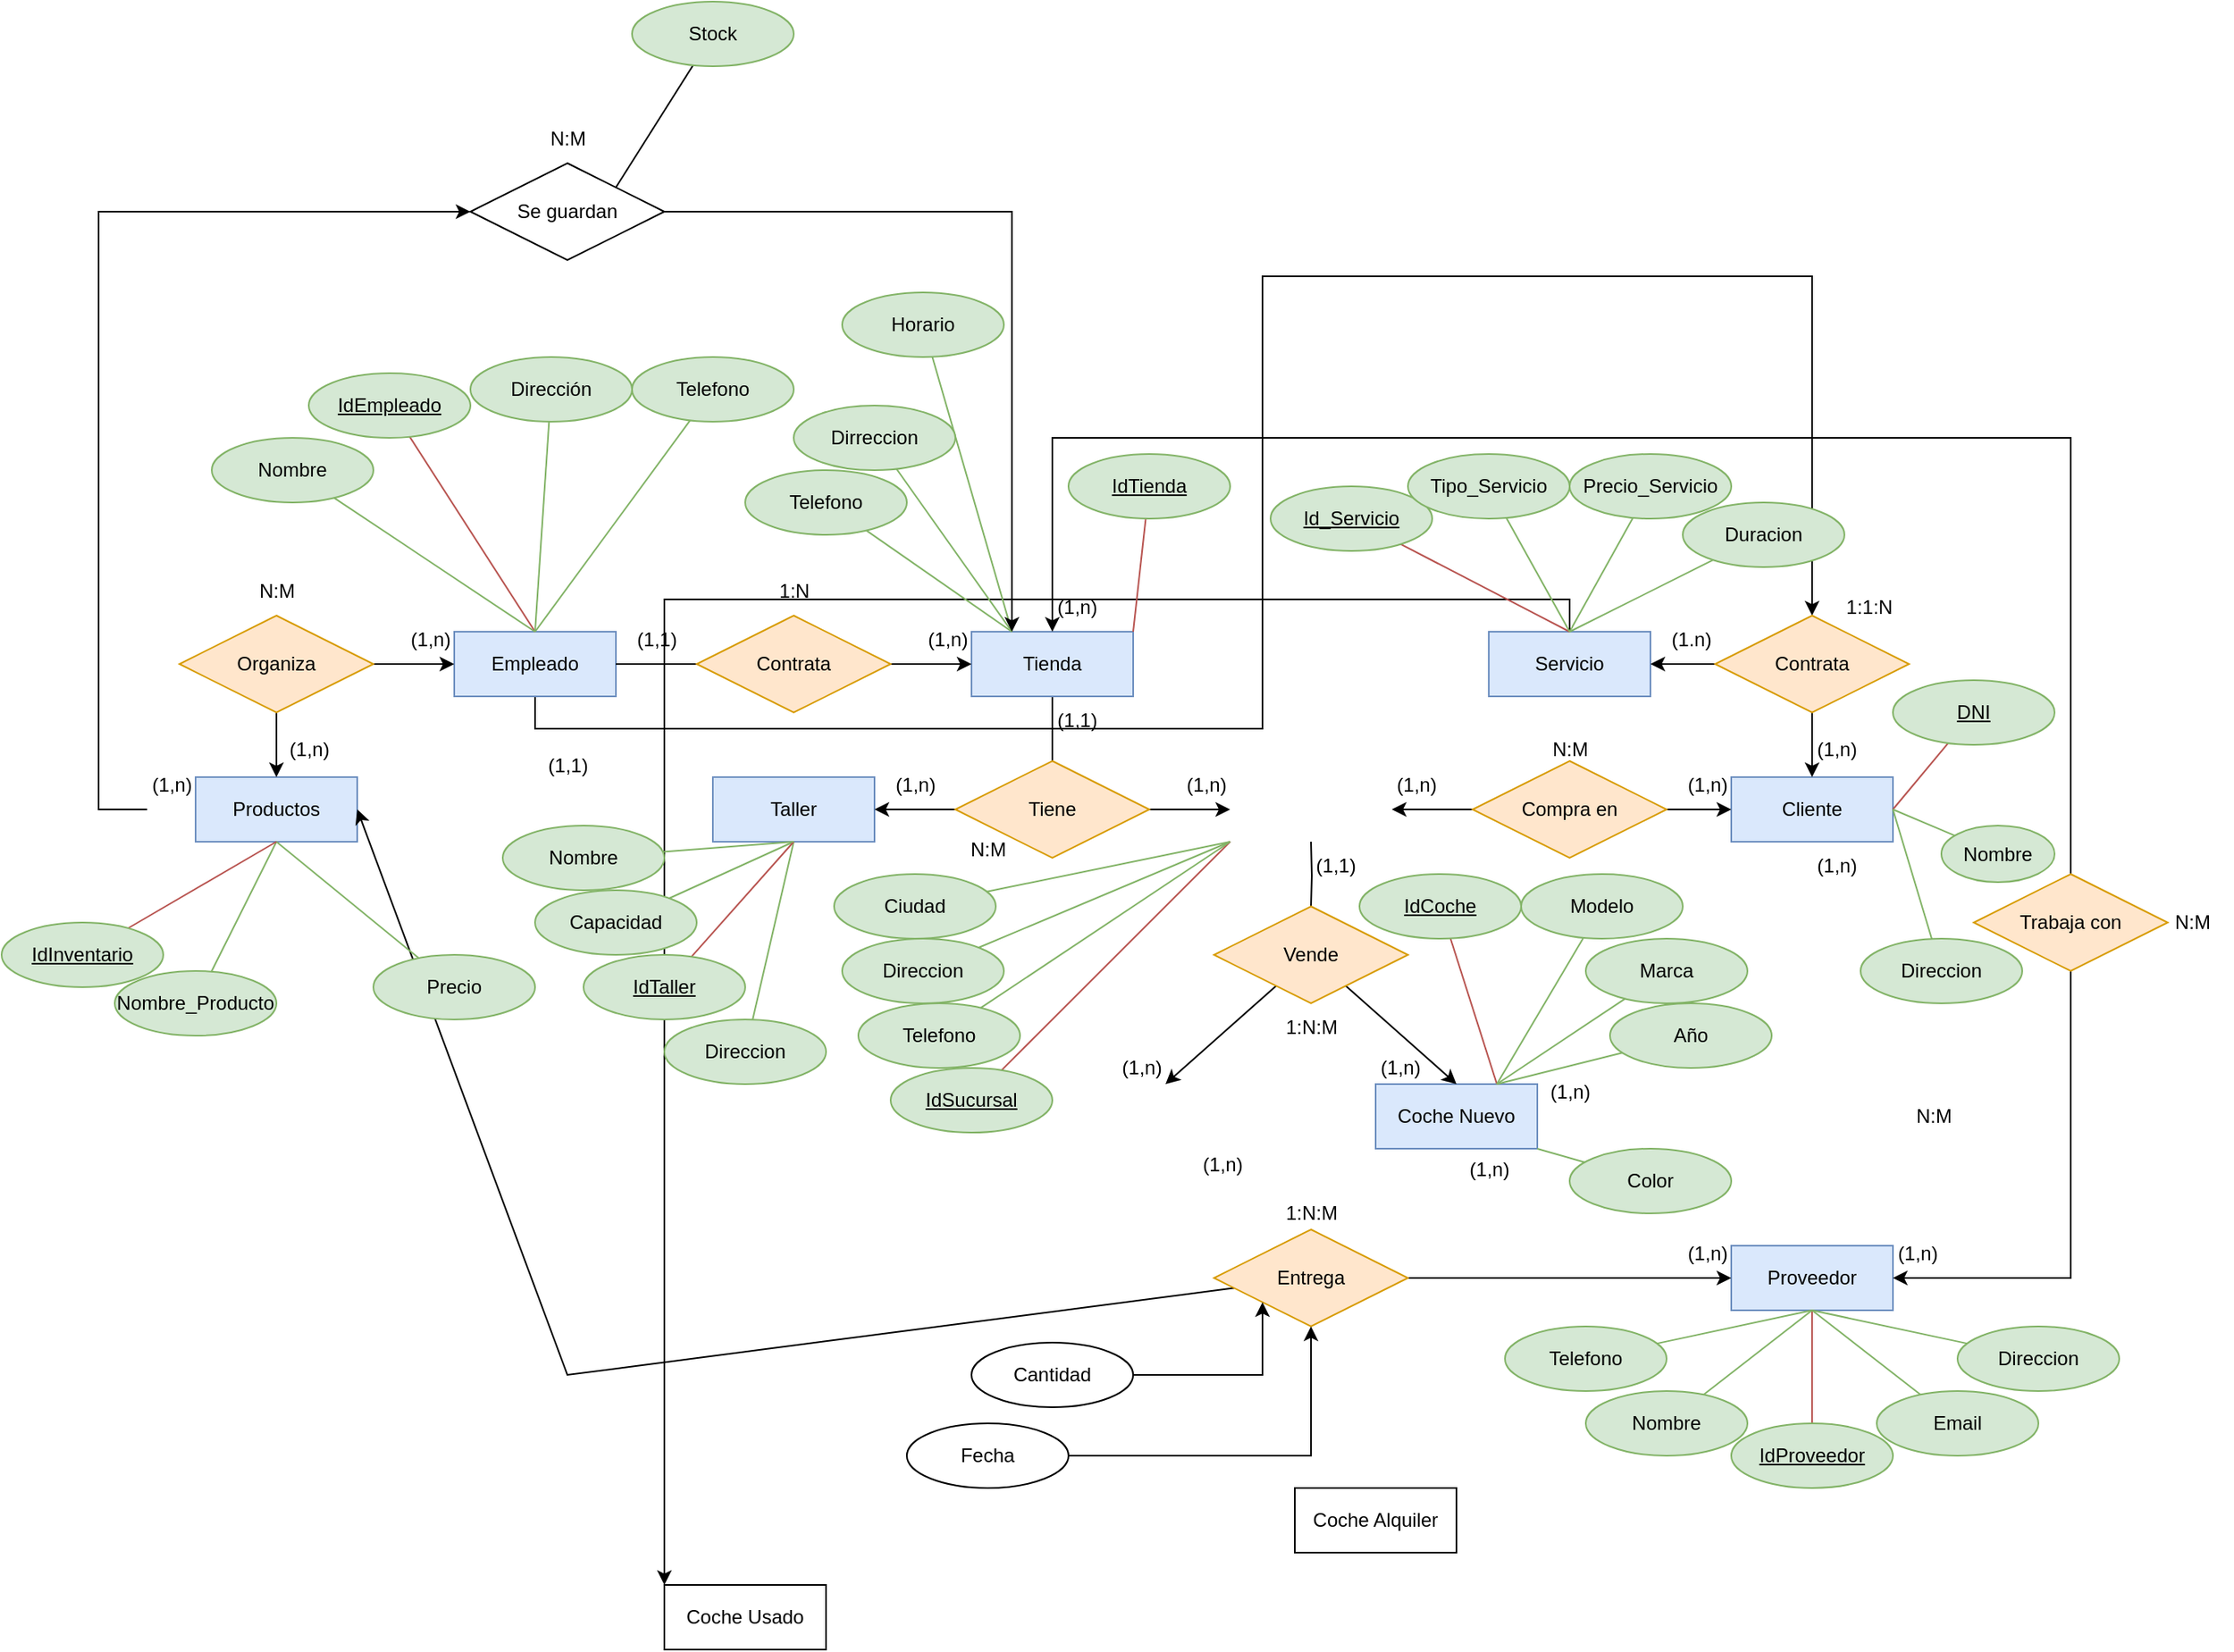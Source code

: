 <mxfile version="24.7.17">
  <diagram id="R2lEEEUBdFMjLlhIrx00" name="Page-1">
    <mxGraphModel dx="2339" dy="1907" grid="1" gridSize="10" guides="1" tooltips="1" connect="1" arrows="1" fold="1" page="1" pageScale="1" pageWidth="850" pageHeight="1100" math="0" shadow="0" extFonts="Permanent Marker^https://fonts.googleapis.com/css?family=Permanent+Marker">
      <root>
        <mxCell id="0" />
        <mxCell id="1" parent="0" />
        <mxCell id="rxMDEduAaEeOasgBpTJK-5" style="edgeStyle=orthogonalEdgeStyle;rounded=0;orthogonalLoop=1;jettySize=auto;html=1;" edge="1" parent="1" target="rxMDEduAaEeOasgBpTJK-4">
          <mxGeometry relative="1" as="geometry">
            <mxPoint x="-530" y="290.0" as="sourcePoint" />
            <mxPoint x="-360" y="-80" as="targetPoint" />
            <Array as="points">
              <mxPoint x="-560" y="290" />
              <mxPoint x="-560" y="-80" />
            </Array>
          </mxGeometry>
        </mxCell>
        <mxCell id="LQaVwW1T5oUffvL5DdlT-1" value="Productos" style="whiteSpace=wrap;html=1;align=center;fillColor=#dae8fc;strokeColor=#6c8ebf;" parent="1" vertex="1">
          <mxGeometry x="-500" y="270" width="100" height="40" as="geometry" />
        </mxCell>
        <mxCell id="rxMDEduAaEeOasgBpTJK-11" style="edgeStyle=orthogonalEdgeStyle;rounded=0;orthogonalLoop=1;jettySize=auto;html=1;" edge="1" parent="1" source="LQaVwW1T5oUffvL5DdlT-2" target="LQaVwW1T5oUffvL5DdlT-21">
          <mxGeometry relative="1" as="geometry">
            <mxPoint x="190" y="230" as="targetPoint" />
            <Array as="points">
              <mxPoint x="-290" y="240" />
              <mxPoint x="160" y="240" />
              <mxPoint x="160" y="-40" />
              <mxPoint x="500" y="-40" />
            </Array>
          </mxGeometry>
        </mxCell>
        <mxCell id="LQaVwW1T5oUffvL5DdlT-2" value="Empleado" style="whiteSpace=wrap;html=1;align=center;fillColor=#dae8fc;strokeColor=#6c8ebf;" parent="1" vertex="1">
          <mxGeometry x="-340" y="180" width="100" height="40" as="geometry" />
        </mxCell>
        <mxCell id="rxMDEduAaEeOasgBpTJK-24" style="edgeStyle=orthogonalEdgeStyle;rounded=0;orthogonalLoop=1;jettySize=auto;html=1;" edge="1" parent="1" source="LQaVwW1T5oUffvL5DdlT-3" target="rxMDEduAaEeOasgBpTJK-22">
          <mxGeometry relative="1" as="geometry">
            <Array as="points">
              <mxPoint x="350" y="160" />
              <mxPoint x="-210" y="160" />
            </Array>
          </mxGeometry>
        </mxCell>
        <mxCell id="LQaVwW1T5oUffvL5DdlT-3" value="Servicio" style="whiteSpace=wrap;html=1;align=center;fillColor=#dae8fc;strokeColor=#6c8ebf;" parent="1" vertex="1">
          <mxGeometry x="300" y="180" width="100" height="40" as="geometry" />
        </mxCell>
        <mxCell id="LQaVwW1T5oUffvL5DdlT-4" value="Taller" style="whiteSpace=wrap;html=1;align=center;fillColor=#dae8fc;strokeColor=#6c8ebf;" parent="1" vertex="1">
          <mxGeometry x="-180" y="270" width="100" height="40" as="geometry" />
        </mxCell>
        <mxCell id="LQaVwW1T5oUffvL5DdlT-34" style="edgeStyle=orthogonalEdgeStyle;rounded=0;orthogonalLoop=1;jettySize=auto;html=1;endArrow=none;endFill=0;" parent="1" target="LQaVwW1T5oUffvL5DdlT-26" edge="1">
          <mxGeometry relative="1" as="geometry">
            <mxPoint x="190" y="310" as="sourcePoint" />
          </mxGeometry>
        </mxCell>
        <mxCell id="LQaVwW1T5oUffvL5DdlT-28" style="edgeStyle=orthogonalEdgeStyle;rounded=0;orthogonalLoop=1;jettySize=auto;html=1;endArrow=none;endFill=0;" parent="1" source="LQaVwW1T5oUffvL5DdlT-6" target="LQaVwW1T5oUffvL5DdlT-27" edge="1">
          <mxGeometry relative="1" as="geometry" />
        </mxCell>
        <mxCell id="LQaVwW1T5oUffvL5DdlT-6" value="Tienda" style="whiteSpace=wrap;html=1;align=center;fillColor=#dae8fc;strokeColor=#6c8ebf;" parent="1" vertex="1">
          <mxGeometry x="-20" y="180" width="100" height="40" as="geometry" />
        </mxCell>
        <mxCell id="LQaVwW1T5oUffvL5DdlT-7" value="Cliente" style="whiteSpace=wrap;html=1;align=center;fillColor=#dae8fc;strokeColor=#6c8ebf;" parent="1" vertex="1">
          <mxGeometry x="450" y="270" width="100" height="40" as="geometry" />
        </mxCell>
        <mxCell id="LQaVwW1T5oUffvL5DdlT-8" value="Proveedor" style="whiteSpace=wrap;html=1;align=center;fillColor=#dae8fc;strokeColor=#6c8ebf;" parent="1" vertex="1">
          <mxGeometry x="450" y="560" width="100" height="40" as="geometry" />
        </mxCell>
        <mxCell id="LQaVwW1T5oUffvL5DdlT-10" value="Coche Nuevo" style="whiteSpace=wrap;html=1;align=center;fillColor=#dae8fc;strokeColor=#6c8ebf;" parent="1" vertex="1">
          <mxGeometry x="230" y="460" width="100" height="40" as="geometry" />
        </mxCell>
        <mxCell id="LQaVwW1T5oUffvL5DdlT-58" style="rounded=0;orthogonalLoop=1;jettySize=auto;html=1;entryX=1;entryY=0.5;entryDx=0;entryDy=0;" parent="1" source="LQaVwW1T5oUffvL5DdlT-19" target="LQaVwW1T5oUffvL5DdlT-1" edge="1">
          <mxGeometry relative="1" as="geometry">
            <mxPoint x="-490" y="320" as="targetPoint" />
            <Array as="points">
              <mxPoint x="-270" y="640" />
            </Array>
          </mxGeometry>
        </mxCell>
        <mxCell id="LQaVwW1T5oUffvL5DdlT-177" style="edgeStyle=orthogonalEdgeStyle;rounded=0;orthogonalLoop=1;jettySize=auto;html=1;" parent="1" source="LQaVwW1T5oUffvL5DdlT-19" target="LQaVwW1T5oUffvL5DdlT-8" edge="1">
          <mxGeometry relative="1" as="geometry" />
        </mxCell>
        <mxCell id="LQaVwW1T5oUffvL5DdlT-19" value="Entrega" style="shape=rhombus;perimeter=rhombusPerimeter;whiteSpace=wrap;html=1;align=center;fillColor=#ffe6cc;strokeColor=#d79b00;" parent="1" vertex="1">
          <mxGeometry x="130" y="550" width="120" height="60" as="geometry" />
        </mxCell>
        <mxCell id="LQaVwW1T5oUffvL5DdlT-55" style="edgeStyle=orthogonalEdgeStyle;rounded=0;orthogonalLoop=1;jettySize=auto;html=1;entryX=0.5;entryY=0;entryDx=0;entryDy=0;" parent="1" source="LQaVwW1T5oUffvL5DdlT-20" target="LQaVwW1T5oUffvL5DdlT-1" edge="1">
          <mxGeometry relative="1" as="geometry" />
        </mxCell>
        <mxCell id="LQaVwW1T5oUffvL5DdlT-91" style="edgeStyle=orthogonalEdgeStyle;rounded=0;orthogonalLoop=1;jettySize=auto;html=1;entryX=0;entryY=0.5;entryDx=0;entryDy=0;" parent="1" source="LQaVwW1T5oUffvL5DdlT-20" target="LQaVwW1T5oUffvL5DdlT-2" edge="1">
          <mxGeometry relative="1" as="geometry" />
        </mxCell>
        <mxCell id="LQaVwW1T5oUffvL5DdlT-20" value="Organiza" style="shape=rhombus;perimeter=rhombusPerimeter;whiteSpace=wrap;html=1;align=center;fillColor=#ffe6cc;strokeColor=#d79b00;" parent="1" vertex="1">
          <mxGeometry x="-510" y="170" width="120" height="60" as="geometry" />
        </mxCell>
        <mxCell id="LQaVwW1T5oUffvL5DdlT-52" style="edgeStyle=orthogonalEdgeStyle;rounded=0;orthogonalLoop=1;jettySize=auto;html=1;entryX=1;entryY=0.5;entryDx=0;entryDy=0;" parent="1" source="LQaVwW1T5oUffvL5DdlT-21" target="LQaVwW1T5oUffvL5DdlT-3" edge="1">
          <mxGeometry relative="1" as="geometry" />
        </mxCell>
        <mxCell id="LQaVwW1T5oUffvL5DdlT-175" style="edgeStyle=orthogonalEdgeStyle;rounded=0;orthogonalLoop=1;jettySize=auto;html=1;entryX=0.5;entryY=0;entryDx=0;entryDy=0;" parent="1" source="LQaVwW1T5oUffvL5DdlT-21" target="LQaVwW1T5oUffvL5DdlT-7" edge="1">
          <mxGeometry relative="1" as="geometry" />
        </mxCell>
        <mxCell id="LQaVwW1T5oUffvL5DdlT-21" value="Contrata" style="shape=rhombus;perimeter=rhombusPerimeter;whiteSpace=wrap;html=1;align=center;fillColor=#ffe6cc;strokeColor=#d79b00;" parent="1" vertex="1">
          <mxGeometry x="440" y="170" width="120" height="60" as="geometry" />
        </mxCell>
        <mxCell id="LQaVwW1T5oUffvL5DdlT-47" style="edgeStyle=orthogonalEdgeStyle;rounded=0;orthogonalLoop=1;jettySize=auto;html=1;entryX=1;entryY=0.5;entryDx=0;entryDy=0;endArrow=none;endFill=0;" parent="1" source="LQaVwW1T5oUffvL5DdlT-23" target="LQaVwW1T5oUffvL5DdlT-2" edge="1">
          <mxGeometry relative="1" as="geometry" />
        </mxCell>
        <mxCell id="LQaVwW1T5oUffvL5DdlT-92" style="edgeStyle=orthogonalEdgeStyle;rounded=0;orthogonalLoop=1;jettySize=auto;html=1;entryX=0;entryY=0.5;entryDx=0;entryDy=0;" parent="1" source="LQaVwW1T5oUffvL5DdlT-23" target="LQaVwW1T5oUffvL5DdlT-6" edge="1">
          <mxGeometry relative="1" as="geometry" />
        </mxCell>
        <mxCell id="LQaVwW1T5oUffvL5DdlT-23" value="Contrata" style="shape=rhombus;perimeter=rhombusPerimeter;whiteSpace=wrap;html=1;align=center;fillColor=#ffe6cc;strokeColor=#d79b00;" parent="1" vertex="1">
          <mxGeometry x="-190" y="170" width="120" height="60" as="geometry" />
        </mxCell>
        <mxCell id="LQaVwW1T5oUffvL5DdlT-44" style="edgeStyle=orthogonalEdgeStyle;rounded=0;orthogonalLoop=1;jettySize=auto;html=1;entryX=1;entryY=0.5;entryDx=0;entryDy=0;" parent="1" source="LQaVwW1T5oUffvL5DdlT-24" edge="1">
          <mxGeometry relative="1" as="geometry">
            <mxPoint x="240" y="290" as="targetPoint" />
          </mxGeometry>
        </mxCell>
        <mxCell id="LQaVwW1T5oUffvL5DdlT-173" style="edgeStyle=orthogonalEdgeStyle;rounded=0;orthogonalLoop=1;jettySize=auto;html=1;entryX=0;entryY=0.5;entryDx=0;entryDy=0;" parent="1" source="LQaVwW1T5oUffvL5DdlT-24" target="LQaVwW1T5oUffvL5DdlT-7" edge="1">
          <mxGeometry relative="1" as="geometry" />
        </mxCell>
        <mxCell id="LQaVwW1T5oUffvL5DdlT-24" value="Compra en" style="shape=rhombus;perimeter=rhombusPerimeter;whiteSpace=wrap;html=1;align=center;fillColor=#ffe6cc;strokeColor=#d79b00;" parent="1" vertex="1">
          <mxGeometry x="290" y="260" width="120" height="60" as="geometry" />
        </mxCell>
        <mxCell id="LQaVwW1T5oUffvL5DdlT-35" style="rounded=0;orthogonalLoop=1;jettySize=auto;html=1;entryX=0.5;entryY=0;entryDx=0;entryDy=0;endArrow=classic;endFill=1;" parent="1" source="LQaVwW1T5oUffvL5DdlT-26" edge="1">
          <mxGeometry relative="1" as="geometry">
            <mxPoint x="100" y="460" as="targetPoint" />
          </mxGeometry>
        </mxCell>
        <mxCell id="LQaVwW1T5oUffvL5DdlT-36" style="rounded=0;orthogonalLoop=1;jettySize=auto;html=1;entryX=0.5;entryY=0;entryDx=0;entryDy=0;" parent="1" source="LQaVwW1T5oUffvL5DdlT-26" target="LQaVwW1T5oUffvL5DdlT-10" edge="1">
          <mxGeometry relative="1" as="geometry" />
        </mxCell>
        <mxCell id="LQaVwW1T5oUffvL5DdlT-26" value="Vende" style="shape=rhombus;perimeter=rhombusPerimeter;whiteSpace=wrap;html=1;align=center;fillColor=#ffe6cc;strokeColor=#d79b00;" parent="1" vertex="1">
          <mxGeometry x="130" y="350" width="120" height="60" as="geometry" />
        </mxCell>
        <mxCell id="LQaVwW1T5oUffvL5DdlT-29" style="edgeStyle=orthogonalEdgeStyle;rounded=0;orthogonalLoop=1;jettySize=auto;html=1;entryX=0;entryY=0.5;entryDx=0;entryDy=0;" parent="1" source="LQaVwW1T5oUffvL5DdlT-27" edge="1">
          <mxGeometry relative="1" as="geometry">
            <mxPoint x="140" y="290" as="targetPoint" />
          </mxGeometry>
        </mxCell>
        <mxCell id="LQaVwW1T5oUffvL5DdlT-53" style="edgeStyle=orthogonalEdgeStyle;rounded=0;orthogonalLoop=1;jettySize=auto;html=1;entryX=1;entryY=0.5;entryDx=0;entryDy=0;" parent="1" source="LQaVwW1T5oUffvL5DdlT-27" target="LQaVwW1T5oUffvL5DdlT-4" edge="1">
          <mxGeometry relative="1" as="geometry" />
        </mxCell>
        <mxCell id="LQaVwW1T5oUffvL5DdlT-27" value="Tiene" style="shape=rhombus;perimeter=rhombusPerimeter;whiteSpace=wrap;html=1;align=center;fillColor=#ffe6cc;strokeColor=#d79b00;" parent="1" vertex="1">
          <mxGeometry x="-30" y="260" width="120" height="60" as="geometry" />
        </mxCell>
        <mxCell id="LQaVwW1T5oUffvL5DdlT-31" value="(1,n)" style="text;html=1;align=center;verticalAlign=middle;resizable=0;points=[];autosize=1;strokeColor=none;fillColor=none;" parent="1" vertex="1">
          <mxGeometry x="100" y="260" width="50" height="30" as="geometry" />
        </mxCell>
        <mxCell id="LQaVwW1T5oUffvL5DdlT-32" value="(1,1)" style="text;html=1;align=center;verticalAlign=middle;resizable=0;points=[];autosize=1;strokeColor=none;fillColor=none;" parent="1" vertex="1">
          <mxGeometry x="20" y="220" width="50" height="30" as="geometry" />
        </mxCell>
        <mxCell id="LQaVwW1T5oUffvL5DdlT-33" value="N:M" style="text;html=1;align=center;verticalAlign=middle;resizable=0;points=[];autosize=1;strokeColor=none;fillColor=none;" parent="1" vertex="1">
          <mxGeometry x="-35" y="300" width="50" height="30" as="geometry" />
        </mxCell>
        <mxCell id="LQaVwW1T5oUffvL5DdlT-37" value="(1,1)" style="text;html=1;align=center;verticalAlign=middle;resizable=0;points=[];autosize=1;strokeColor=none;fillColor=none;" parent="1" vertex="1">
          <mxGeometry x="180" y="310" width="50" height="30" as="geometry" />
        </mxCell>
        <mxCell id="LQaVwW1T5oUffvL5DdlT-38" value="(1,n)" style="text;html=1;align=center;verticalAlign=middle;resizable=0;points=[];autosize=1;strokeColor=none;fillColor=none;" parent="1" vertex="1">
          <mxGeometry x="220" y="435" width="50" height="30" as="geometry" />
        </mxCell>
        <mxCell id="LQaVwW1T5oUffvL5DdlT-39" value="(1,n)" style="text;html=1;align=center;verticalAlign=middle;resizable=0;points=[];autosize=1;strokeColor=none;fillColor=none;" parent="1" vertex="1">
          <mxGeometry x="60" y="435" width="50" height="30" as="geometry" />
        </mxCell>
        <mxCell id="LQaVwW1T5oUffvL5DdlT-59" value="(1,n)" style="text;html=1;align=center;verticalAlign=middle;resizable=0;points=[];autosize=1;strokeColor=none;fillColor=none;" parent="1" vertex="1">
          <mxGeometry x="-380" y="170" width="50" height="30" as="geometry" />
        </mxCell>
        <mxCell id="LQaVwW1T5oUffvL5DdlT-60" value="(1,n)" style="text;html=1;align=center;verticalAlign=middle;resizable=0;points=[];autosize=1;strokeColor=none;fillColor=none;" parent="1" vertex="1">
          <mxGeometry x="-455" y="238" width="50" height="30" as="geometry" />
        </mxCell>
        <mxCell id="LQaVwW1T5oUffvL5DdlT-61" value="N:M" style="text;html=1;align=center;verticalAlign=middle;resizable=0;points=[];autosize=1;" parent="1" vertex="1">
          <mxGeometry x="-475" y="140" width="50" height="30" as="geometry" />
        </mxCell>
        <mxCell id="LQaVwW1T5oUffvL5DdlT-62" value="(1,n)" style="text;html=1;align=center;verticalAlign=middle;resizable=0;points=[];autosize=1;strokeColor=none;fillColor=none;" parent="1" vertex="1">
          <mxGeometry x="-60" y="170" width="50" height="30" as="geometry" />
        </mxCell>
        <mxCell id="LQaVwW1T5oUffvL5DdlT-63" value="(1,1)" style="text;html=1;align=center;verticalAlign=middle;resizable=0;points=[];autosize=1;strokeColor=none;fillColor=none;" parent="1" vertex="1">
          <mxGeometry x="-240" y="170" width="50" height="30" as="geometry" />
        </mxCell>
        <mxCell id="LQaVwW1T5oUffvL5DdlT-64" value="1:N" style="text;html=1;align=center;verticalAlign=middle;resizable=0;points=[];autosize=1;" parent="1" vertex="1">
          <mxGeometry x="-150" y="140" width="40" height="30" as="geometry" />
        </mxCell>
        <mxCell id="LQaVwW1T5oUffvL5DdlT-65" value="(1,n)" style="text;html=1;align=center;verticalAlign=middle;resizable=0;points=[];autosize=1;strokeColor=none;fillColor=none;" parent="1" vertex="1">
          <mxGeometry x="-80" y="260" width="50" height="30" as="geometry" />
        </mxCell>
        <mxCell id="LQaVwW1T5oUffvL5DdlT-69" style="edgeStyle=orthogonalEdgeStyle;rounded=0;orthogonalLoop=1;jettySize=auto;html=1;entryX=1;entryY=0.5;entryDx=0;entryDy=0;" parent="1" source="LQaVwW1T5oUffvL5DdlT-67" target="LQaVwW1T5oUffvL5DdlT-8" edge="1">
          <mxGeometry relative="1" as="geometry">
            <Array as="points">
              <mxPoint x="660" y="580" />
            </Array>
          </mxGeometry>
        </mxCell>
        <mxCell id="LQaVwW1T5oUffvL5DdlT-95" style="edgeStyle=orthogonalEdgeStyle;rounded=0;orthogonalLoop=1;jettySize=auto;html=1;entryX=0.5;entryY=0;entryDx=0;entryDy=0;" parent="1" source="LQaVwW1T5oUffvL5DdlT-67" target="LQaVwW1T5oUffvL5DdlT-6" edge="1">
          <mxGeometry relative="1" as="geometry">
            <Array as="points">
              <mxPoint x="660" y="60" />
              <mxPoint x="30" y="60" />
            </Array>
          </mxGeometry>
        </mxCell>
        <mxCell id="LQaVwW1T5oUffvL5DdlT-67" value="Trabaja con" style="shape=rhombus;perimeter=rhombusPerimeter;whiteSpace=wrap;html=1;align=center;fillColor=#ffe6cc;strokeColor=#d79b00;" parent="1" vertex="1">
          <mxGeometry x="600" y="330" width="120" height="60" as="geometry" />
        </mxCell>
        <mxCell id="LQaVwW1T5oUffvL5DdlT-70" value="(1,n)" style="text;html=1;align=center;verticalAlign=middle;resizable=0;points=[];autosize=1;strokeColor=none;fillColor=none;" parent="1" vertex="1">
          <mxGeometry x="20" y="150" width="50" height="30" as="geometry" />
        </mxCell>
        <mxCell id="LQaVwW1T5oUffvL5DdlT-71" value="(1,n)" style="text;html=1;align=center;verticalAlign=middle;resizable=0;points=[];autosize=1;strokeColor=none;fillColor=none;" parent="1" vertex="1">
          <mxGeometry x="540" y="550" width="50" height="30" as="geometry" />
        </mxCell>
        <mxCell id="LQaVwW1T5oUffvL5DdlT-72" value="N:M" style="text;html=1;align=center;verticalAlign=middle;resizable=0;points=[];autosize=1;strokeColor=none;fillColor=none;" parent="1" vertex="1">
          <mxGeometry x="710" y="345" width="50" height="30" as="geometry" />
        </mxCell>
        <mxCell id="LQaVwW1T5oUffvL5DdlT-73" value="(1,n)" style="text;html=1;align=center;verticalAlign=middle;resizable=0;points=[];autosize=1;strokeColor=none;fillColor=none;" parent="1" vertex="1">
          <mxGeometry x="275" y="498" width="50" height="30" as="geometry" />
        </mxCell>
        <mxCell id="LQaVwW1T5oUffvL5DdlT-74" value="(1,n)" style="text;html=1;align=center;verticalAlign=middle;resizable=0;points=[];autosize=1;strokeColor=none;fillColor=none;" parent="1" vertex="1">
          <mxGeometry x="110" y="495" width="50" height="30" as="geometry" />
        </mxCell>
        <mxCell id="LQaVwW1T5oUffvL5DdlT-75" value="(1,n)" style="text;html=1;align=center;verticalAlign=middle;resizable=0;points=[];autosize=1;strokeColor=none;fillColor=none;" parent="1" vertex="1">
          <mxGeometry x="410" y="550" width="50" height="30" as="geometry" />
        </mxCell>
        <mxCell id="LQaVwW1T5oUffvL5DdlT-77" value="(1,n)" style="text;html=1;align=center;verticalAlign=middle;resizable=0;points=[];autosize=1;strokeColor=none;fillColor=none;" parent="1" vertex="1">
          <mxGeometry x="490" y="310" width="50" height="30" as="geometry" />
        </mxCell>
        <mxCell id="LQaVwW1T5oUffvL5DdlT-78" value="(1,n)" style="text;html=1;align=center;verticalAlign=middle;resizable=0;points=[];autosize=1;strokeColor=none;fillColor=none;" parent="1" vertex="1">
          <mxGeometry x="325" y="450" width="50" height="30" as="geometry" />
        </mxCell>
        <mxCell id="LQaVwW1T5oUffvL5DdlT-79" value="N:M" style="text;html=1;align=center;verticalAlign=middle;resizable=0;points=[];autosize=1;strokeColor=none;fillColor=none;" parent="1" vertex="1">
          <mxGeometry x="550" y="465" width="50" height="30" as="geometry" />
        </mxCell>
        <mxCell id="LQaVwW1T5oUffvL5DdlT-83" value="(1.n)" style="text;html=1;align=center;verticalAlign=middle;resizable=0;points=[];autosize=1;strokeColor=none;fillColor=none;" parent="1" vertex="1">
          <mxGeometry x="400" y="170" width="50" height="30" as="geometry" />
        </mxCell>
        <mxCell id="LQaVwW1T5oUffvL5DdlT-84" value="(1,n)" style="text;html=1;align=center;verticalAlign=middle;resizable=0;points=[];autosize=1;strokeColor=none;fillColor=none;" parent="1" vertex="1">
          <mxGeometry x="490" y="238" width="50" height="30" as="geometry" />
        </mxCell>
        <mxCell id="LQaVwW1T5oUffvL5DdlT-85" value="1:1:N" style="text;html=1;align=center;verticalAlign=middle;resizable=0;points=[];autosize=1;strokeColor=none;fillColor=none;" parent="1" vertex="1">
          <mxGeometry x="510" y="150" width="50" height="30" as="geometry" />
        </mxCell>
        <mxCell id="LQaVwW1T5oUffvL5DdlT-86" value="(1,n)" style="text;html=1;align=center;verticalAlign=middle;resizable=0;points=[];autosize=1;strokeColor=none;fillColor=none;" parent="1" vertex="1">
          <mxGeometry x="230" y="260" width="50" height="30" as="geometry" />
        </mxCell>
        <mxCell id="LQaVwW1T5oUffvL5DdlT-87" value="(1,n)" style="text;html=1;align=center;verticalAlign=middle;resizable=0;points=[];autosize=1;strokeColor=none;fillColor=none;" parent="1" vertex="1">
          <mxGeometry x="410" y="260" width="50" height="30" as="geometry" />
        </mxCell>
        <mxCell id="LQaVwW1T5oUffvL5DdlT-88" value="N:M" style="text;html=1;align=center;verticalAlign=middle;resizable=0;points=[];autosize=1;strokeColor=none;fillColor=none;" parent="1" vertex="1">
          <mxGeometry x="325" y="238" width="50" height="30" as="geometry" />
        </mxCell>
        <mxCell id="LQaVwW1T5oUffvL5DdlT-90" value="1:N:M" style="text;html=1;align=center;verticalAlign=middle;resizable=0;points=[];autosize=1;strokeColor=none;fillColor=none;" parent="1" vertex="1">
          <mxGeometry x="160" y="525" width="60" height="30" as="geometry" />
        </mxCell>
        <mxCell id="LQaVwW1T5oUffvL5DdlT-97" style="rounded=0;orthogonalLoop=1;jettySize=auto;html=1;entryX=0.5;entryY=0;entryDx=0;entryDy=0;endArrow=none;endFill=0;fillColor=#f8cecc;strokeColor=#b85450;" parent="1" source="LQaVwW1T5oUffvL5DdlT-96" target="LQaVwW1T5oUffvL5DdlT-2" edge="1">
          <mxGeometry relative="1" as="geometry" />
        </mxCell>
        <mxCell id="LQaVwW1T5oUffvL5DdlT-96" value="IdEmpleado" style="ellipse;whiteSpace=wrap;html=1;align=center;fontStyle=4;fillColor=#d5e8d4;strokeColor=#82b366;" parent="1" vertex="1">
          <mxGeometry x="-430" y="20" width="100" height="40" as="geometry" />
        </mxCell>
        <mxCell id="LQaVwW1T5oUffvL5DdlT-156" style="rounded=0;orthogonalLoop=1;jettySize=auto;html=1;entryX=0;entryY=1;entryDx=0;entryDy=0;endArrow=none;endFill=0;fillColor=#d5e8d4;strokeColor=#82b366;" parent="1" source="LQaVwW1T5oUffvL5DdlT-101" edge="1">
          <mxGeometry relative="1" as="geometry">
            <mxPoint x="140" y="310" as="targetPoint" />
          </mxGeometry>
        </mxCell>
        <mxCell id="LQaVwW1T5oUffvL5DdlT-101" value="Ciudad" style="ellipse;whiteSpace=wrap;html=1;align=center;fillColor=#d5e8d4;strokeColor=#82b366;" parent="1" vertex="1">
          <mxGeometry x="-105" y="330" width="100" height="40" as="geometry" />
        </mxCell>
        <mxCell id="LQaVwW1T5oUffvL5DdlT-157" style="rounded=0;orthogonalLoop=1;jettySize=auto;html=1;entryX=0;entryY=1;entryDx=0;entryDy=0;endArrow=none;endFill=0;fillColor=#d5e8d4;strokeColor=#82b366;" parent="1" source="LQaVwW1T5oUffvL5DdlT-102" edge="1">
          <mxGeometry relative="1" as="geometry">
            <mxPoint x="140" y="310" as="targetPoint" />
          </mxGeometry>
        </mxCell>
        <mxCell id="LQaVwW1T5oUffvL5DdlT-102" value="Direccion" style="ellipse;whiteSpace=wrap;html=1;align=center;fillColor=#d5e8d4;strokeColor=#82b366;" parent="1" vertex="1">
          <mxGeometry x="-100" y="370" width="100" height="40" as="geometry" />
        </mxCell>
        <mxCell id="LQaVwW1T5oUffvL5DdlT-135" style="rounded=0;orthogonalLoop=1;jettySize=auto;html=1;entryX=0.25;entryY=0;entryDx=0;entryDy=0;endArrow=none;endFill=0;fillColor=#d5e8d4;strokeColor=#82b366;" parent="1" source="LQaVwW1T5oUffvL5DdlT-103" target="LQaVwW1T5oUffvL5DdlT-6" edge="1">
          <mxGeometry relative="1" as="geometry" />
        </mxCell>
        <mxCell id="LQaVwW1T5oUffvL5DdlT-103" value="Telefono" style="ellipse;whiteSpace=wrap;html=1;align=center;fillColor=#d5e8d4;strokeColor=#82b366;" parent="1" vertex="1">
          <mxGeometry x="-160" y="80" width="100" height="40" as="geometry" />
        </mxCell>
        <mxCell id="LQaVwW1T5oUffvL5DdlT-137" style="rounded=0;orthogonalLoop=1;jettySize=auto;html=1;entryX=0.25;entryY=0;entryDx=0;entryDy=0;endArrow=none;endFill=0;fillColor=#d5e8d4;strokeColor=#82b366;" parent="1" source="LQaVwW1T5oUffvL5DdlT-104" target="LQaVwW1T5oUffvL5DdlT-6" edge="1">
          <mxGeometry relative="1" as="geometry" />
        </mxCell>
        <mxCell id="LQaVwW1T5oUffvL5DdlT-104" value="Horario" style="ellipse;whiteSpace=wrap;html=1;align=center;fillColor=#d5e8d4;strokeColor=#82b366;" parent="1" vertex="1">
          <mxGeometry x="-100" y="-30" width="100" height="40" as="geometry" />
        </mxCell>
        <mxCell id="LQaVwW1T5oUffvL5DdlT-136" style="rounded=0;orthogonalLoop=1;jettySize=auto;html=1;entryX=0.25;entryY=0;entryDx=0;entryDy=0;endArrow=none;endFill=0;fillColor=#d5e8d4;strokeColor=#82b366;" parent="1" source="LQaVwW1T5oUffvL5DdlT-105" target="LQaVwW1T5oUffvL5DdlT-6" edge="1">
          <mxGeometry relative="1" as="geometry" />
        </mxCell>
        <mxCell id="LQaVwW1T5oUffvL5DdlT-105" value="Dirreccion" style="ellipse;whiteSpace=wrap;html=1;align=center;fillColor=#d5e8d4;strokeColor=#82b366;" parent="1" vertex="1">
          <mxGeometry x="-130" y="40" width="100" height="40" as="geometry" />
        </mxCell>
        <mxCell id="LQaVwW1T5oUffvL5DdlT-133" style="rounded=0;orthogonalLoop=1;jettySize=auto;html=1;entryX=0.5;entryY=1;entryDx=0;entryDy=0;endArrow=none;endFill=0;fillColor=#d5e8d4;strokeColor=#82b366;" parent="1" source="LQaVwW1T5oUffvL5DdlT-106" target="LQaVwW1T5oUffvL5DdlT-4" edge="1">
          <mxGeometry relative="1" as="geometry" />
        </mxCell>
        <mxCell id="LQaVwW1T5oUffvL5DdlT-106" value="Capacidad" style="ellipse;whiteSpace=wrap;html=1;align=center;fillColor=#d5e8d4;strokeColor=#82b366;" parent="1" vertex="1">
          <mxGeometry x="-290" y="340" width="100" height="40" as="geometry" />
        </mxCell>
        <mxCell id="LQaVwW1T5oUffvL5DdlT-131" style="rounded=0;orthogonalLoop=1;jettySize=auto;html=1;entryX=0.5;entryY=1;entryDx=0;entryDy=0;endArrow=none;endFill=0;fillColor=#d5e8d4;strokeColor=#82b366;" parent="1" source="LQaVwW1T5oUffvL5DdlT-107" target="LQaVwW1T5oUffvL5DdlT-4" edge="1">
          <mxGeometry relative="1" as="geometry" />
        </mxCell>
        <mxCell id="LQaVwW1T5oUffvL5DdlT-107" value="Direccion" style="ellipse;whiteSpace=wrap;html=1;align=center;fillColor=#d5e8d4;strokeColor=#82b366;" parent="1" vertex="1">
          <mxGeometry x="-210" y="420" width="100" height="40" as="geometry" />
        </mxCell>
        <mxCell id="LQaVwW1T5oUffvL5DdlT-130" style="rounded=0;orthogonalLoop=1;jettySize=auto;html=1;entryX=0.5;entryY=1;entryDx=0;entryDy=0;endArrow=none;endFill=0;fillColor=#d5e8d4;strokeColor=#82b366;" parent="1" source="LQaVwW1T5oUffvL5DdlT-108" target="LQaVwW1T5oUffvL5DdlT-1" edge="1">
          <mxGeometry relative="1" as="geometry" />
        </mxCell>
        <mxCell id="LQaVwW1T5oUffvL5DdlT-108" value="Precio" style="ellipse;whiteSpace=wrap;html=1;align=center;fillColor=#d5e8d4;strokeColor=#82b366;" parent="1" vertex="1">
          <mxGeometry x="-390" y="380" width="100" height="40" as="geometry" />
        </mxCell>
        <mxCell id="rxMDEduAaEeOasgBpTJK-9" style="rounded=0;orthogonalLoop=1;jettySize=auto;html=1;entryX=1;entryY=0;entryDx=0;entryDy=0;endArrow=none;endFill=0;" edge="1" parent="1" source="LQaVwW1T5oUffvL5DdlT-109" target="rxMDEduAaEeOasgBpTJK-4">
          <mxGeometry relative="1" as="geometry" />
        </mxCell>
        <mxCell id="LQaVwW1T5oUffvL5DdlT-109" value="Stock" style="ellipse;whiteSpace=wrap;html=1;align=center;fillColor=#d5e8d4;strokeColor=#82b366;" parent="1" vertex="1">
          <mxGeometry x="-230" y="-210" width="100" height="40" as="geometry" />
        </mxCell>
        <mxCell id="LQaVwW1T5oUffvL5DdlT-128" style="rounded=0;orthogonalLoop=1;jettySize=auto;html=1;entryX=0.5;entryY=1;entryDx=0;entryDy=0;endArrow=none;endFill=0;fillColor=#d5e8d4;strokeColor=#82b366;" parent="1" source="LQaVwW1T5oUffvL5DdlT-110" target="LQaVwW1T5oUffvL5DdlT-1" edge="1">
          <mxGeometry relative="1" as="geometry" />
        </mxCell>
        <mxCell id="LQaVwW1T5oUffvL5DdlT-110" value="Nombre_Producto" style="ellipse;whiteSpace=wrap;html=1;align=center;fillColor=#d5e8d4;strokeColor=#82b366;" parent="1" vertex="1">
          <mxGeometry x="-550" y="390" width="100" height="40" as="geometry" />
        </mxCell>
        <mxCell id="LQaVwW1T5oUffvL5DdlT-111" value="Telefono" style="ellipse;whiteSpace=wrap;html=1;align=center;fillColor=#d5e8d4;strokeColor=#82b366;" parent="1" vertex="1">
          <mxGeometry x="-230" y="10" width="100" height="40" as="geometry" />
        </mxCell>
        <mxCell id="LQaVwW1T5oUffvL5DdlT-114" style="rounded=0;orthogonalLoop=1;jettySize=auto;html=1;entryX=0.5;entryY=0;entryDx=0;entryDy=0;endArrow=none;endFill=0;fillColor=#d5e8d4;strokeColor=#82b366;" parent="1" source="LQaVwW1T5oUffvL5DdlT-112" target="LQaVwW1T5oUffvL5DdlT-2" edge="1">
          <mxGeometry relative="1" as="geometry" />
        </mxCell>
        <mxCell id="LQaVwW1T5oUffvL5DdlT-112" value="Nombre" style="ellipse;whiteSpace=wrap;html=1;align=center;fillColor=#d5e8d4;strokeColor=#82b366;" parent="1" vertex="1">
          <mxGeometry x="-490" y="60" width="100" height="40" as="geometry" />
        </mxCell>
        <mxCell id="LQaVwW1T5oUffvL5DdlT-115" style="rounded=0;orthogonalLoop=1;jettySize=auto;html=1;entryX=0.5;entryY=0;entryDx=0;entryDy=0;endArrow=none;endFill=0;fillColor=#d5e8d4;strokeColor=#82b366;" parent="1" source="LQaVwW1T5oUffvL5DdlT-113" target="LQaVwW1T5oUffvL5DdlT-2" edge="1">
          <mxGeometry relative="1" as="geometry" />
        </mxCell>
        <mxCell id="LQaVwW1T5oUffvL5DdlT-113" value="Dirección" style="ellipse;whiteSpace=wrap;html=1;align=center;fillColor=#d5e8d4;strokeColor=#82b366;" parent="1" vertex="1">
          <mxGeometry x="-330" y="10" width="100" height="40" as="geometry" />
        </mxCell>
        <mxCell id="LQaVwW1T5oUffvL5DdlT-116" style="rounded=0;orthogonalLoop=1;jettySize=auto;html=1;entryX=0.5;entryY=0;entryDx=0;entryDy=0;endArrow=none;endFill=0;fillColor=#d5e8d4;strokeColor=#82b366;" parent="1" source="LQaVwW1T5oUffvL5DdlT-111" target="LQaVwW1T5oUffvL5DdlT-2" edge="1">
          <mxGeometry relative="1" as="geometry" />
        </mxCell>
        <mxCell id="LQaVwW1T5oUffvL5DdlT-186" style="rounded=0;orthogonalLoop=1;jettySize=auto;html=1;entryX=0.5;entryY=1;entryDx=0;entryDy=0;endArrow=none;endFill=0;fillColor=#f8cecc;strokeColor=#b85450;" parent="1" source="LQaVwW1T5oUffvL5DdlT-118" target="LQaVwW1T5oUffvL5DdlT-8" edge="1">
          <mxGeometry relative="1" as="geometry" />
        </mxCell>
        <mxCell id="LQaVwW1T5oUffvL5DdlT-118" value="IdProveedor" style="ellipse;whiteSpace=wrap;html=1;align=center;fontStyle=4;fillColor=#d5e8d4;strokeColor=#82b366;" parent="1" vertex="1">
          <mxGeometry x="450" y="670" width="100" height="40" as="geometry" />
        </mxCell>
        <mxCell id="LQaVwW1T5oUffvL5DdlT-180" style="rounded=0;orthogonalLoop=1;jettySize=auto;html=1;entryX=0.75;entryY=0;entryDx=0;entryDy=0;endArrow=none;endFill=0;fillColor=#f8cecc;strokeColor=#b85450;" parent="1" source="LQaVwW1T5oUffvL5DdlT-119" target="LQaVwW1T5oUffvL5DdlT-10" edge="1">
          <mxGeometry relative="1" as="geometry" />
        </mxCell>
        <mxCell id="LQaVwW1T5oUffvL5DdlT-119" value="IdCoche" style="ellipse;whiteSpace=wrap;html=1;align=center;fontStyle=4;fillColor=#d5e8d4;strokeColor=#82b366;" parent="1" vertex="1">
          <mxGeometry x="220" y="330" width="100" height="40" as="geometry" />
        </mxCell>
        <mxCell id="LQaVwW1T5oUffvL5DdlT-165" style="rounded=0;orthogonalLoop=1;jettySize=auto;html=1;entryX=1;entryY=0.5;entryDx=0;entryDy=0;endArrow=none;endFill=0;fillColor=#f8cecc;strokeColor=#b85450;" parent="1" source="LQaVwW1T5oUffvL5DdlT-121" target="LQaVwW1T5oUffvL5DdlT-7" edge="1">
          <mxGeometry relative="1" as="geometry" />
        </mxCell>
        <mxCell id="LQaVwW1T5oUffvL5DdlT-121" value="DNI" style="ellipse;whiteSpace=wrap;html=1;align=center;fontStyle=4;fillColor=#d5e8d4;strokeColor=#82b366;" parent="1" vertex="1">
          <mxGeometry x="550" y="210" width="100" height="40" as="geometry" />
        </mxCell>
        <mxCell id="LQaVwW1T5oUffvL5DdlT-161" style="rounded=0;orthogonalLoop=1;jettySize=auto;html=1;entryX=0.5;entryY=0;entryDx=0;entryDy=0;endArrow=none;endFill=0;fillColor=#f8cecc;strokeColor=#b85450;" parent="1" source="LQaVwW1T5oUffvL5DdlT-122" target="LQaVwW1T5oUffvL5DdlT-3" edge="1">
          <mxGeometry relative="1" as="geometry" />
        </mxCell>
        <mxCell id="LQaVwW1T5oUffvL5DdlT-122" value="Id_Servicio" style="ellipse;whiteSpace=wrap;html=1;align=center;fontStyle=4;fillColor=#d5e8d4;strokeColor=#82b366;" parent="1" vertex="1">
          <mxGeometry x="165" y="90" width="100" height="40" as="geometry" />
        </mxCell>
        <mxCell id="LQaVwW1T5oUffvL5DdlT-159" style="rounded=0;orthogonalLoop=1;jettySize=auto;html=1;entryX=0;entryY=1;entryDx=0;entryDy=0;endArrow=none;endFill=0;fillColor=#f8cecc;strokeColor=#b85450;" parent="1" source="LQaVwW1T5oUffvL5DdlT-123" edge="1">
          <mxGeometry relative="1" as="geometry">
            <mxPoint x="140" y="310" as="targetPoint" />
          </mxGeometry>
        </mxCell>
        <mxCell id="LQaVwW1T5oUffvL5DdlT-123" value="IdSucursal" style="ellipse;whiteSpace=wrap;html=1;align=center;fontStyle=4;fillColor=#d5e8d4;strokeColor=#82b366;" parent="1" vertex="1">
          <mxGeometry x="-70" y="450" width="100" height="40" as="geometry" />
        </mxCell>
        <mxCell id="LQaVwW1T5oUffvL5DdlT-134" style="rounded=0;orthogonalLoop=1;jettySize=auto;html=1;entryX=1;entryY=0;entryDx=0;entryDy=0;endArrow=none;endFill=0;fillColor=#f8cecc;strokeColor=#b85450;" parent="1" source="LQaVwW1T5oUffvL5DdlT-124" target="LQaVwW1T5oUffvL5DdlT-6" edge="1">
          <mxGeometry relative="1" as="geometry" />
        </mxCell>
        <mxCell id="LQaVwW1T5oUffvL5DdlT-124" value="IdTienda" style="ellipse;whiteSpace=wrap;html=1;align=center;fontStyle=4;fillColor=#d5e8d4;strokeColor=#82b366;" parent="1" vertex="1">
          <mxGeometry x="40" y="70" width="100" height="40" as="geometry" />
        </mxCell>
        <mxCell id="LQaVwW1T5oUffvL5DdlT-132" style="rounded=0;orthogonalLoop=1;jettySize=auto;html=1;endArrow=none;endFill=0;fillColor=#f8cecc;strokeColor=#b85450;" parent="1" source="LQaVwW1T5oUffvL5DdlT-125" edge="1">
          <mxGeometry relative="1" as="geometry">
            <mxPoint x="-130" y="310" as="targetPoint" />
          </mxGeometry>
        </mxCell>
        <mxCell id="LQaVwW1T5oUffvL5DdlT-125" value="IdTaller" style="ellipse;whiteSpace=wrap;html=1;align=center;fontStyle=4;fillColor=#d5e8d4;strokeColor=#82b366;" parent="1" vertex="1">
          <mxGeometry x="-260" y="380" width="100" height="40" as="geometry" />
        </mxCell>
        <mxCell id="LQaVwW1T5oUffvL5DdlT-127" style="rounded=0;orthogonalLoop=1;jettySize=auto;html=1;entryX=0.5;entryY=1;entryDx=0;entryDy=0;endArrow=none;endFill=0;fillColor=#f8cecc;strokeColor=#b85450;" parent="1" source="LQaVwW1T5oUffvL5DdlT-126" target="LQaVwW1T5oUffvL5DdlT-1" edge="1">
          <mxGeometry relative="1" as="geometry" />
        </mxCell>
        <mxCell id="LQaVwW1T5oUffvL5DdlT-126" value="IdInventario" style="ellipse;whiteSpace=wrap;html=1;align=center;fontStyle=4;fillColor=#d5e8d4;strokeColor=#82b366;" parent="1" vertex="1">
          <mxGeometry x="-620" y="360" width="100" height="40" as="geometry" />
        </mxCell>
        <mxCell id="LQaVwW1T5oUffvL5DdlT-188" style="rounded=0;orthogonalLoop=1;jettySize=auto;html=1;endArrow=none;endFill=0;entryX=0.5;entryY=1;entryDx=0;entryDy=0;fillColor=#d5e8d4;strokeColor=#82b366;" parent="1" source="LQaVwW1T5oUffvL5DdlT-139" target="LQaVwW1T5oUffvL5DdlT-8" edge="1">
          <mxGeometry relative="1" as="geometry" />
        </mxCell>
        <mxCell id="LQaVwW1T5oUffvL5DdlT-139" value="Direccion" style="ellipse;whiteSpace=wrap;html=1;align=center;fillColor=#d5e8d4;strokeColor=#82b366;" parent="1" vertex="1">
          <mxGeometry x="590" y="610" width="100" height="40" as="geometry" />
        </mxCell>
        <mxCell id="LQaVwW1T5oUffvL5DdlT-187" style="rounded=0;orthogonalLoop=1;jettySize=auto;html=1;entryX=0.5;entryY=1;entryDx=0;entryDy=0;endArrow=none;endFill=0;fillColor=#d5e8d4;strokeColor=#82b366;" parent="1" source="LQaVwW1T5oUffvL5DdlT-140" target="LQaVwW1T5oUffvL5DdlT-8" edge="1">
          <mxGeometry relative="1" as="geometry" />
        </mxCell>
        <mxCell id="LQaVwW1T5oUffvL5DdlT-140" value="Email" style="ellipse;whiteSpace=wrap;html=1;align=center;fillColor=#d5e8d4;strokeColor=#82b366;" parent="1" vertex="1">
          <mxGeometry x="540" y="650" width="100" height="40" as="geometry" />
        </mxCell>
        <mxCell id="LQaVwW1T5oUffvL5DdlT-184" style="rounded=0;orthogonalLoop=1;jettySize=auto;html=1;entryX=0.5;entryY=1;entryDx=0;entryDy=0;endArrow=none;endFill=0;fillColor=#d5e8d4;strokeColor=#82b366;" parent="1" source="LQaVwW1T5oUffvL5DdlT-141" target="LQaVwW1T5oUffvL5DdlT-8" edge="1">
          <mxGeometry relative="1" as="geometry" />
        </mxCell>
        <mxCell id="LQaVwW1T5oUffvL5DdlT-141" value="Telefono" style="ellipse;whiteSpace=wrap;html=1;align=center;fillColor=#d5e8d4;strokeColor=#82b366;" parent="1" vertex="1">
          <mxGeometry x="310" y="610" width="100" height="40" as="geometry" />
        </mxCell>
        <mxCell id="LQaVwW1T5oUffvL5DdlT-185" style="rounded=0;orthogonalLoop=1;jettySize=auto;html=1;entryX=0.5;entryY=1;entryDx=0;entryDy=0;endArrow=none;endFill=0;fillColor=#d5e8d4;strokeColor=#82b366;" parent="1" source="LQaVwW1T5oUffvL5DdlT-142" target="LQaVwW1T5oUffvL5DdlT-8" edge="1">
          <mxGeometry relative="1" as="geometry" />
        </mxCell>
        <mxCell id="LQaVwW1T5oUffvL5DdlT-142" value="Nombre" style="ellipse;whiteSpace=wrap;html=1;align=center;fillColor=#d5e8d4;strokeColor=#82b366;" parent="1" vertex="1">
          <mxGeometry x="360" y="650" width="100" height="40" as="geometry" />
        </mxCell>
        <mxCell id="LQaVwW1T5oUffvL5DdlT-179" style="rounded=0;orthogonalLoop=1;jettySize=auto;html=1;entryX=1;entryY=1;entryDx=0;entryDy=0;endArrow=none;endFill=0;fillColor=#d5e8d4;strokeColor=#82b366;" parent="1" source="LQaVwW1T5oUffvL5DdlT-143" target="LQaVwW1T5oUffvL5DdlT-10" edge="1">
          <mxGeometry relative="1" as="geometry" />
        </mxCell>
        <mxCell id="LQaVwW1T5oUffvL5DdlT-143" value="Color" style="ellipse;whiteSpace=wrap;html=1;align=center;fillColor=#d5e8d4;strokeColor=#82b366;" parent="1" vertex="1">
          <mxGeometry x="350" y="500" width="100" height="40" as="geometry" />
        </mxCell>
        <mxCell id="LQaVwW1T5oUffvL5DdlT-183" style="rounded=0;orthogonalLoop=1;jettySize=auto;html=1;entryX=0.75;entryY=0;entryDx=0;entryDy=0;endArrow=none;endFill=0;fillColor=#d5e8d4;strokeColor=#82b366;" parent="1" source="LQaVwW1T5oUffvL5DdlT-144" target="LQaVwW1T5oUffvL5DdlT-10" edge="1">
          <mxGeometry relative="1" as="geometry" />
        </mxCell>
        <mxCell id="LQaVwW1T5oUffvL5DdlT-144" value="Año" style="ellipse;whiteSpace=wrap;html=1;align=center;fillColor=#d5e8d4;strokeColor=#82b366;" parent="1" vertex="1">
          <mxGeometry x="375" y="410" width="100" height="40" as="geometry" />
        </mxCell>
        <mxCell id="LQaVwW1T5oUffvL5DdlT-181" style="rounded=0;orthogonalLoop=1;jettySize=auto;html=1;entryX=0.75;entryY=0;entryDx=0;entryDy=0;endArrow=none;endFill=0;fillColor=#d5e8d4;strokeColor=#82b366;" parent="1" source="LQaVwW1T5oUffvL5DdlT-145" target="LQaVwW1T5oUffvL5DdlT-10" edge="1">
          <mxGeometry relative="1" as="geometry" />
        </mxCell>
        <mxCell id="LQaVwW1T5oUffvL5DdlT-145" value="Modelo" style="ellipse;whiteSpace=wrap;html=1;align=center;fillColor=#d5e8d4;strokeColor=#82b366;" parent="1" vertex="1">
          <mxGeometry x="320" y="330" width="100" height="40" as="geometry" />
        </mxCell>
        <mxCell id="LQaVwW1T5oUffvL5DdlT-182" style="rounded=0;orthogonalLoop=1;jettySize=auto;html=1;entryX=0.75;entryY=0;entryDx=0;entryDy=0;endArrow=none;endFill=0;fillColor=#d5e8d4;strokeColor=#82b366;" parent="1" source="LQaVwW1T5oUffvL5DdlT-146" target="LQaVwW1T5oUffvL5DdlT-10" edge="1">
          <mxGeometry relative="1" as="geometry" />
        </mxCell>
        <mxCell id="LQaVwW1T5oUffvL5DdlT-146" value="Marca" style="ellipse;whiteSpace=wrap;html=1;align=center;fillColor=#d5e8d4;strokeColor=#82b366;" parent="1" vertex="1">
          <mxGeometry x="360" y="370" width="100" height="40" as="geometry" />
        </mxCell>
        <mxCell id="LQaVwW1T5oUffvL5DdlT-167" style="rounded=0;orthogonalLoop=1;jettySize=auto;html=1;entryX=1;entryY=0.5;entryDx=0;entryDy=0;endArrow=none;endFill=0;fillColor=#d5e8d4;strokeColor=#82b366;" parent="1" source="LQaVwW1T5oUffvL5DdlT-149" target="LQaVwW1T5oUffvL5DdlT-7" edge="1">
          <mxGeometry relative="1" as="geometry" />
        </mxCell>
        <mxCell id="LQaVwW1T5oUffvL5DdlT-149" value="Direccion" style="ellipse;whiteSpace=wrap;html=1;align=center;fillColor=#d5e8d4;strokeColor=#82b366;" parent="1" vertex="1">
          <mxGeometry x="530" y="370" width="100" height="40" as="geometry" />
        </mxCell>
        <mxCell id="LQaVwW1T5oUffvL5DdlT-166" style="rounded=0;orthogonalLoop=1;jettySize=auto;html=1;entryX=1;entryY=0.5;entryDx=0;entryDy=0;endArrow=none;endFill=0;fillColor=#d5e8d4;strokeColor=#82b366;" parent="1" source="LQaVwW1T5oUffvL5DdlT-150" target="LQaVwW1T5oUffvL5DdlT-7" edge="1">
          <mxGeometry relative="1" as="geometry" />
        </mxCell>
        <mxCell id="LQaVwW1T5oUffvL5DdlT-150" value="Nombre" style="ellipse;whiteSpace=wrap;html=1;align=center;fillColor=#d5e8d4;strokeColor=#82b366;" parent="1" vertex="1">
          <mxGeometry x="580" y="300" width="70" height="35" as="geometry" />
        </mxCell>
        <mxCell id="LQaVwW1T5oUffvL5DdlT-164" style="rounded=0;orthogonalLoop=1;jettySize=auto;html=1;endArrow=none;endFill=0;entryX=0.5;entryY=0;entryDx=0;entryDy=0;fillColor=#d5e8d4;strokeColor=#82b366;" parent="1" source="LQaVwW1T5oUffvL5DdlT-151" target="LQaVwW1T5oUffvL5DdlT-3" edge="1">
          <mxGeometry relative="1" as="geometry" />
        </mxCell>
        <mxCell id="LQaVwW1T5oUffvL5DdlT-151" value="Duracion" style="ellipse;whiteSpace=wrap;html=1;align=center;fillColor=#d5e8d4;strokeColor=#82b366;" parent="1" vertex="1">
          <mxGeometry x="420" y="100" width="100" height="40" as="geometry" />
        </mxCell>
        <mxCell id="LQaVwW1T5oUffvL5DdlT-162" style="rounded=0;orthogonalLoop=1;jettySize=auto;html=1;endArrow=none;endFill=0;entryX=0.5;entryY=0;entryDx=0;entryDy=0;fillColor=#d5e8d4;strokeColor=#82b366;" parent="1" source="LQaVwW1T5oUffvL5DdlT-152" target="LQaVwW1T5oUffvL5DdlT-3" edge="1">
          <mxGeometry relative="1" as="geometry" />
        </mxCell>
        <mxCell id="LQaVwW1T5oUffvL5DdlT-152" value="Tipo_Servicio" style="ellipse;whiteSpace=wrap;html=1;align=center;fillColor=#d5e8d4;strokeColor=#82b366;" parent="1" vertex="1">
          <mxGeometry x="250" y="70" width="100" height="40" as="geometry" />
        </mxCell>
        <mxCell id="LQaVwW1T5oUffvL5DdlT-163" style="rounded=0;orthogonalLoop=1;jettySize=auto;html=1;endArrow=none;endFill=0;fillColor=#d5e8d4;strokeColor=#82b366;" parent="1" source="LQaVwW1T5oUffvL5DdlT-153" edge="1">
          <mxGeometry relative="1" as="geometry">
            <mxPoint x="350" y="180" as="targetPoint" />
          </mxGeometry>
        </mxCell>
        <mxCell id="LQaVwW1T5oUffvL5DdlT-153" value="Precio_Servicio" style="ellipse;whiteSpace=wrap;html=1;align=center;fillColor=#d5e8d4;strokeColor=#82b366;" parent="1" vertex="1">
          <mxGeometry x="350" y="70" width="100" height="40" as="geometry" />
        </mxCell>
        <mxCell id="LQaVwW1T5oUffvL5DdlT-160" style="rounded=0;orthogonalLoop=1;jettySize=auto;html=1;entryX=0.5;entryY=1;entryDx=0;entryDy=0;endArrow=none;endFill=0;fillColor=#d5e8d4;strokeColor=#82b366;" parent="1" source="LQaVwW1T5oUffvL5DdlT-154" target="LQaVwW1T5oUffvL5DdlT-4" edge="1">
          <mxGeometry relative="1" as="geometry" />
        </mxCell>
        <mxCell id="LQaVwW1T5oUffvL5DdlT-154" value="Nombre" style="ellipse;whiteSpace=wrap;html=1;align=center;fillColor=#d5e8d4;strokeColor=#82b366;" parent="1" vertex="1">
          <mxGeometry x="-310" y="300" width="100" height="40" as="geometry" />
        </mxCell>
        <mxCell id="LQaVwW1T5oUffvL5DdlT-158" style="rounded=0;orthogonalLoop=1;jettySize=auto;html=1;entryX=0;entryY=1;entryDx=0;entryDy=0;endArrow=none;endFill=0;fillColor=#d5e8d4;strokeColor=#82b366;" parent="1" source="LQaVwW1T5oUffvL5DdlT-155" edge="1">
          <mxGeometry relative="1" as="geometry">
            <mxPoint x="140" y="310" as="targetPoint" />
          </mxGeometry>
        </mxCell>
        <mxCell id="LQaVwW1T5oUffvL5DdlT-155" value="Telefono" style="ellipse;whiteSpace=wrap;html=1;align=center;fillColor=#d5e8d4;strokeColor=#82b366;" parent="1" vertex="1">
          <mxGeometry x="-90" y="410" width="100" height="40" as="geometry" />
        </mxCell>
        <mxCell id="LQaVwW1T5oUffvL5DdlT-178" value="1:N:M" style="text;html=1;align=center;verticalAlign=middle;resizable=0;points=[];autosize=1;strokeColor=none;fillColor=none;" parent="1" vertex="1">
          <mxGeometry x="160" y="410" width="60" height="30" as="geometry" />
        </mxCell>
        <mxCell id="rxMDEduAaEeOasgBpTJK-3" value="(1,n)" style="text;html=1;align=center;verticalAlign=middle;resizable=0;points=[];autosize=1;strokeColor=none;fillColor=none;" vertex="1" parent="1">
          <mxGeometry x="-540" y="260" width="50" height="30" as="geometry" />
        </mxCell>
        <mxCell id="rxMDEduAaEeOasgBpTJK-6" style="edgeStyle=orthogonalEdgeStyle;rounded=0;orthogonalLoop=1;jettySize=auto;html=1;entryX=0.25;entryY=0;entryDx=0;entryDy=0;" edge="1" parent="1" source="rxMDEduAaEeOasgBpTJK-4" target="LQaVwW1T5oUffvL5DdlT-6">
          <mxGeometry relative="1" as="geometry" />
        </mxCell>
        <mxCell id="rxMDEduAaEeOasgBpTJK-4" value="Se guardan" style="shape=rhombus;perimeter=rhombusPerimeter;whiteSpace=wrap;html=1;align=center;" vertex="1" parent="1">
          <mxGeometry x="-330" y="-110" width="120" height="60" as="geometry" />
        </mxCell>
        <mxCell id="rxMDEduAaEeOasgBpTJK-7" value="N:M" style="text;html=1;align=center;verticalAlign=middle;resizable=0;points=[];autosize=1;strokeColor=none;fillColor=none;" vertex="1" parent="1">
          <mxGeometry x="-295" y="-140" width="50" height="30" as="geometry" />
        </mxCell>
        <mxCell id="rxMDEduAaEeOasgBpTJK-12" value="(1,1)" style="text;html=1;align=center;verticalAlign=middle;resizable=0;points=[];autosize=1;strokeColor=none;fillColor=none;" vertex="1" parent="1">
          <mxGeometry x="-295" y="248" width="50" height="30" as="geometry" />
        </mxCell>
        <mxCell id="rxMDEduAaEeOasgBpTJK-20" style="edgeStyle=orthogonalEdgeStyle;rounded=0;orthogonalLoop=1;jettySize=auto;html=1;entryX=0;entryY=1;entryDx=0;entryDy=0;" edge="1" parent="1" source="rxMDEduAaEeOasgBpTJK-17" target="LQaVwW1T5oUffvL5DdlT-19">
          <mxGeometry relative="1" as="geometry" />
        </mxCell>
        <mxCell id="rxMDEduAaEeOasgBpTJK-17" value="Cantidad" style="ellipse;whiteSpace=wrap;html=1;align=center;" vertex="1" parent="1">
          <mxGeometry x="-20" y="620" width="100" height="40" as="geometry" />
        </mxCell>
        <mxCell id="rxMDEduAaEeOasgBpTJK-19" style="edgeStyle=orthogonalEdgeStyle;rounded=0;orthogonalLoop=1;jettySize=auto;html=1;entryX=0.5;entryY=1;entryDx=0;entryDy=0;" edge="1" parent="1" source="rxMDEduAaEeOasgBpTJK-18" target="LQaVwW1T5oUffvL5DdlT-19">
          <mxGeometry relative="1" as="geometry" />
        </mxCell>
        <mxCell id="rxMDEduAaEeOasgBpTJK-18" value="Fecha" style="ellipse;whiteSpace=wrap;html=1;align=center;" vertex="1" parent="1">
          <mxGeometry x="-60" y="670" width="100" height="40" as="geometry" />
        </mxCell>
        <mxCell id="rxMDEduAaEeOasgBpTJK-21" value="Coche Alquiler" style="whiteSpace=wrap;html=1;align=center;" vertex="1" parent="1">
          <mxGeometry x="180" y="710" width="100" height="40" as="geometry" />
        </mxCell>
        <mxCell id="rxMDEduAaEeOasgBpTJK-22" value="Coche Usado" style="whiteSpace=wrap;html=1;align=center;" vertex="1" parent="1">
          <mxGeometry x="-210" y="770" width="100" height="40" as="geometry" />
        </mxCell>
      </root>
    </mxGraphModel>
  </diagram>
</mxfile>
